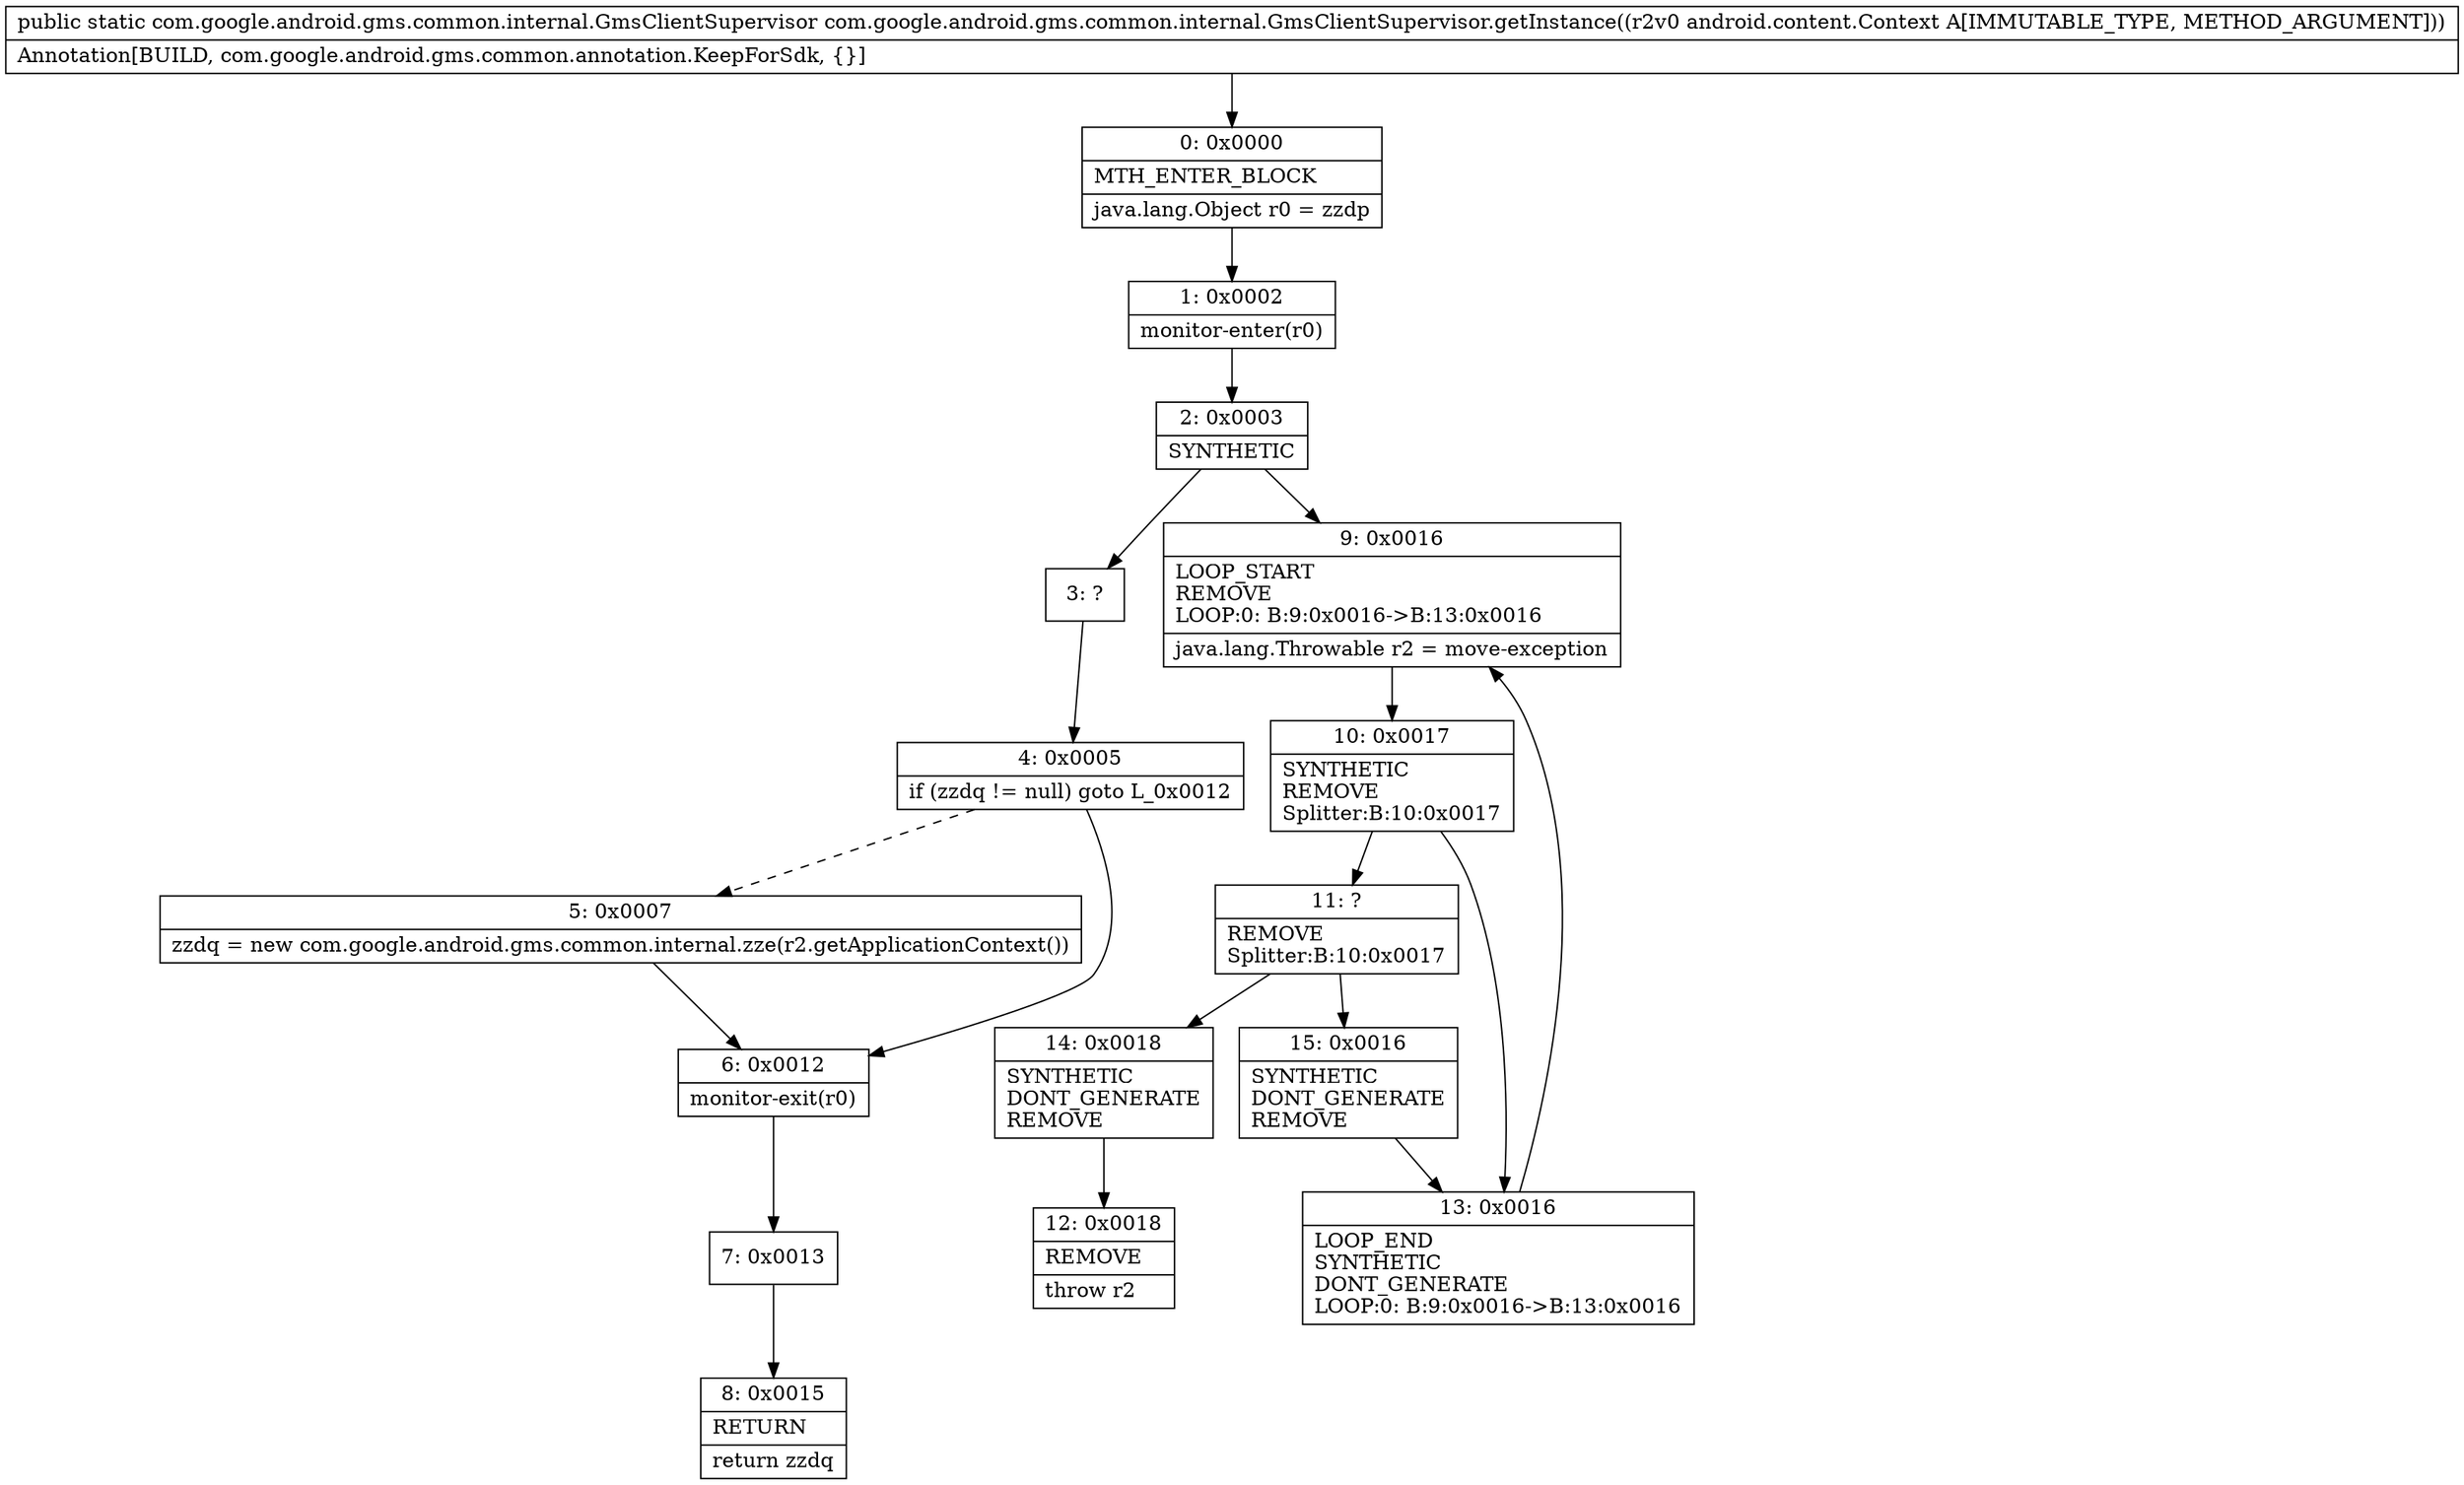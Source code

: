 digraph "CFG forcom.google.android.gms.common.internal.GmsClientSupervisor.getInstance(Landroid\/content\/Context;)Lcom\/google\/android\/gms\/common\/internal\/GmsClientSupervisor;" {
Node_0 [shape=record,label="{0\:\ 0x0000|MTH_ENTER_BLOCK\l|java.lang.Object r0 = zzdp\l}"];
Node_1 [shape=record,label="{1\:\ 0x0002|monitor\-enter(r0)\l}"];
Node_2 [shape=record,label="{2\:\ 0x0003|SYNTHETIC\l}"];
Node_3 [shape=record,label="{3\:\ ?}"];
Node_4 [shape=record,label="{4\:\ 0x0005|if (zzdq != null) goto L_0x0012\l}"];
Node_5 [shape=record,label="{5\:\ 0x0007|zzdq = new com.google.android.gms.common.internal.zze(r2.getApplicationContext())\l}"];
Node_6 [shape=record,label="{6\:\ 0x0012|monitor\-exit(r0)\l}"];
Node_7 [shape=record,label="{7\:\ 0x0013}"];
Node_8 [shape=record,label="{8\:\ 0x0015|RETURN\l|return zzdq\l}"];
Node_9 [shape=record,label="{9\:\ 0x0016|LOOP_START\lREMOVE\lLOOP:0: B:9:0x0016\-\>B:13:0x0016\l|java.lang.Throwable r2 = move\-exception\l}"];
Node_10 [shape=record,label="{10\:\ 0x0017|SYNTHETIC\lREMOVE\lSplitter:B:10:0x0017\l}"];
Node_11 [shape=record,label="{11\:\ ?|REMOVE\lSplitter:B:10:0x0017\l}"];
Node_12 [shape=record,label="{12\:\ 0x0018|REMOVE\l|throw r2\l}"];
Node_13 [shape=record,label="{13\:\ 0x0016|LOOP_END\lSYNTHETIC\lDONT_GENERATE\lLOOP:0: B:9:0x0016\-\>B:13:0x0016\l}"];
Node_14 [shape=record,label="{14\:\ 0x0018|SYNTHETIC\lDONT_GENERATE\lREMOVE\l}"];
Node_15 [shape=record,label="{15\:\ 0x0016|SYNTHETIC\lDONT_GENERATE\lREMOVE\l}"];
MethodNode[shape=record,label="{public static com.google.android.gms.common.internal.GmsClientSupervisor com.google.android.gms.common.internal.GmsClientSupervisor.getInstance((r2v0 android.content.Context A[IMMUTABLE_TYPE, METHOD_ARGUMENT]))  | Annotation[BUILD, com.google.android.gms.common.annotation.KeepForSdk, \{\}]\l}"];
MethodNode -> Node_0;
Node_0 -> Node_1;
Node_1 -> Node_2;
Node_2 -> Node_3;
Node_2 -> Node_9;
Node_3 -> Node_4;
Node_4 -> Node_5[style=dashed];
Node_4 -> Node_6;
Node_5 -> Node_6;
Node_6 -> Node_7;
Node_7 -> Node_8;
Node_9 -> Node_10;
Node_10 -> Node_11;
Node_10 -> Node_13;
Node_11 -> Node_14;
Node_11 -> Node_15;
Node_13 -> Node_9;
Node_14 -> Node_12;
Node_15 -> Node_13;
}

